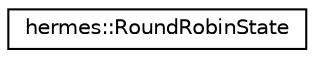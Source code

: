 digraph "Graphical Class Hierarchy"
{
 // LATEX_PDF_SIZE
  edge [fontname="Helvetica",fontsize="10",labelfontname="Helvetica",labelfontsize="10"];
  node [fontname="Helvetica",fontsize="10",shape=record];
  rankdir="LR";
  Node0 [label="hermes::RoundRobinState",height=0.2,width=0.4,color="black", fillcolor="white", style="filled",URL="$classhermes_1_1_round_robin_state.html",tooltip=" "];
}
